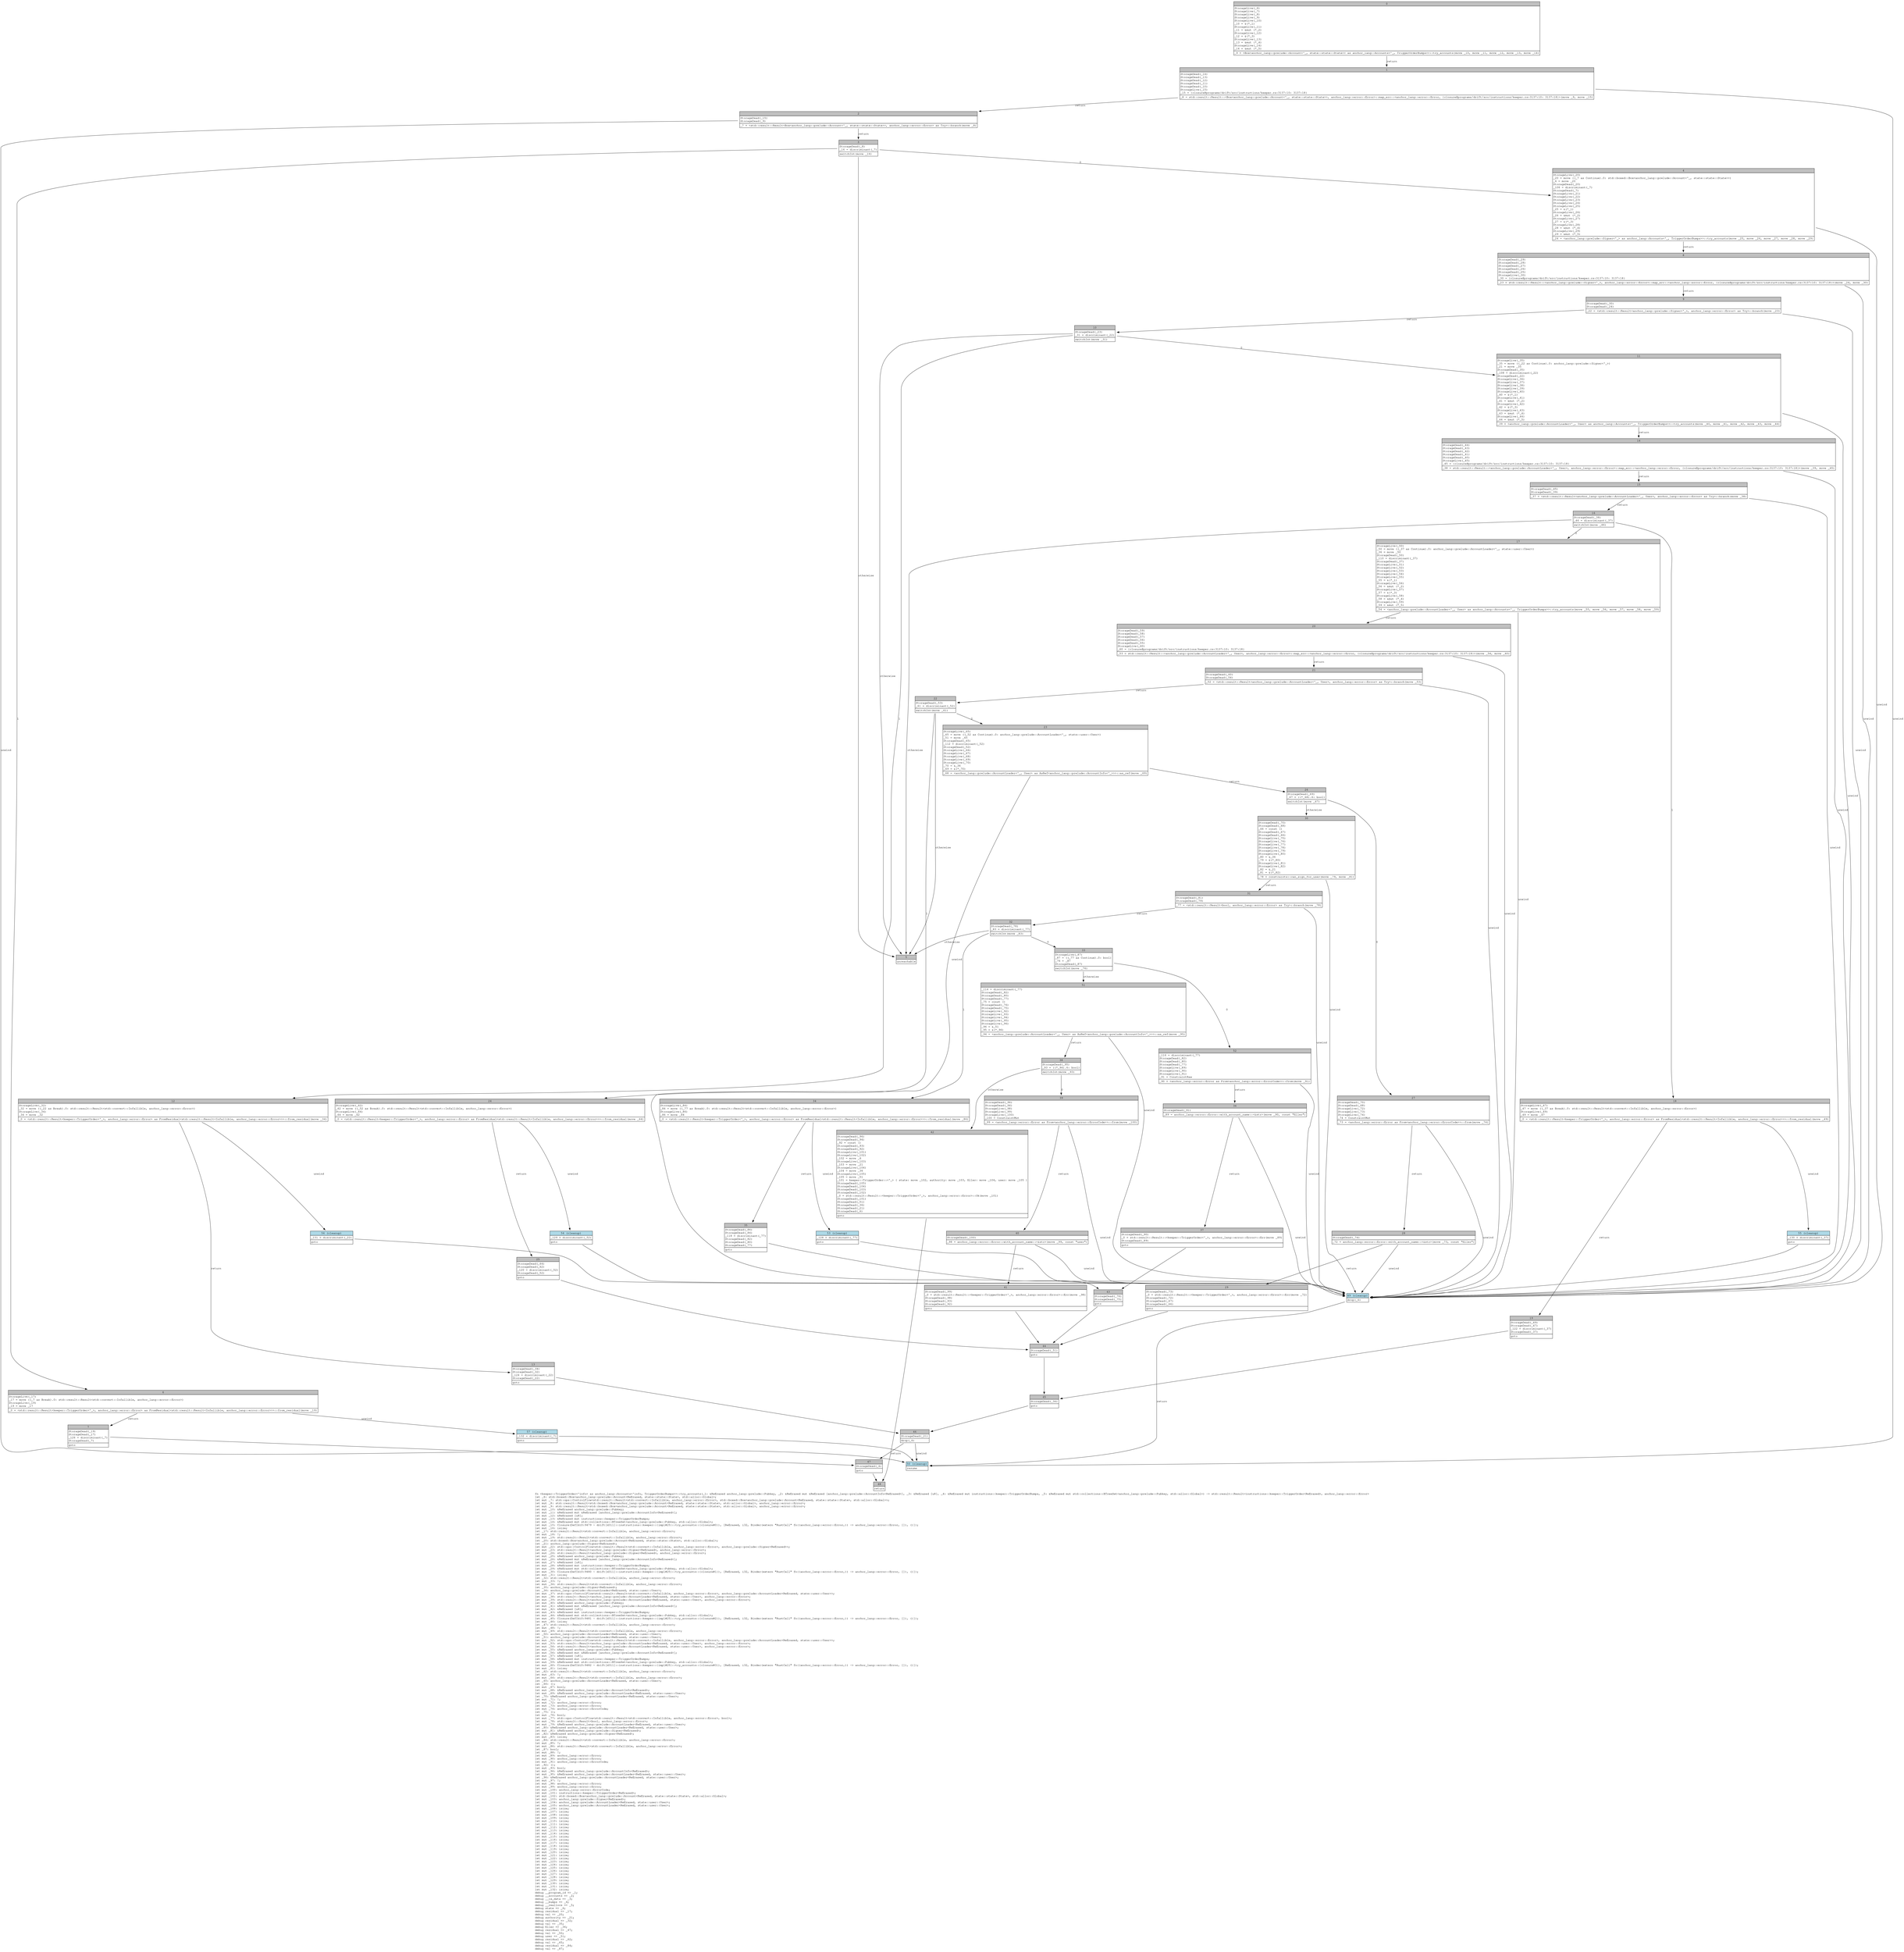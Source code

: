 digraph Mir_0_9478 {
    graph [fontname="Courier, monospace"];
    node [fontname="Courier, monospace"];
    edge [fontname="Courier, monospace"];
    label=<fn &lt;keeper::TriggerOrder&lt;'info&gt; as anchor_lang::Accounts&lt;'info, TriggerOrderBumps&gt;&gt;::try_accounts(_1: &amp;ReErased anchor_lang::prelude::Pubkey, _2: &amp;ReErased mut &amp;ReErased [anchor_lang::prelude::AccountInfo&lt;ReErased&gt;], _3: &amp;ReErased [u8], _4: &amp;ReErased mut instructions::keeper::TriggerOrderBumps, _5: &amp;ReErased mut std::collections::BTreeSet&lt;anchor_lang::prelude::Pubkey, std::alloc::Global&gt;) -&gt; std::result::Result&lt;instructions::keeper::TriggerOrder&lt;ReErased&gt;, anchor_lang::error::Error&gt;<br align="left"/>let _6: std::boxed::Box&lt;anchor_lang::prelude::Account&lt;ReErased, state::state::State&gt;, std::alloc::Global&gt;;<br align="left"/>let mut _7: std::ops::ControlFlow&lt;std::result::Result&lt;std::convert::Infallible, anchor_lang::error::Error&gt;, std::boxed::Box&lt;anchor_lang::prelude::Account&lt;ReErased, state::state::State&gt;, std::alloc::Global&gt;&gt;;<br align="left"/>let mut _8: std::result::Result&lt;std::boxed::Box&lt;anchor_lang::prelude::Account&lt;ReErased, state::state::State&gt;, std::alloc::Global&gt;, anchor_lang::error::Error&gt;;<br align="left"/>let mut _9: std::result::Result&lt;std::boxed::Box&lt;anchor_lang::prelude::Account&lt;ReErased, state::state::State&gt;, std::alloc::Global&gt;, anchor_lang::error::Error&gt;;<br align="left"/>let mut _10: &amp;ReErased anchor_lang::prelude::Pubkey;<br align="left"/>let mut _11: &amp;ReErased mut &amp;ReErased [anchor_lang::prelude::AccountInfo&lt;ReErased&gt;];<br align="left"/>let mut _12: &amp;ReErased [u8];<br align="left"/>let mut _13: &amp;ReErased mut instructions::keeper::TriggerOrderBumps;<br align="left"/>let mut _14: &amp;ReErased mut std::collections::BTreeSet&lt;anchor_lang::prelude::Pubkey, std::alloc::Global&gt;;<br align="left"/>let mut _15: Closure(DefId(0:9479 ~ drift[d311]::instructions::keeper::{impl#25}::try_accounts::{closure#0}), [ReErased, i32, Binder(extern &quot;RustCall&quot; fn((anchor_lang::error::Error,)) -&gt; anchor_lang::error::Error, []), ()]);<br align="left"/>let mut _16: isize;<br align="left"/>let _17: std::result::Result&lt;std::convert::Infallible, anchor_lang::error::Error&gt;;<br align="left"/>let mut _18: !;<br align="left"/>let mut _19: std::result::Result&lt;std::convert::Infallible, anchor_lang::error::Error&gt;;<br align="left"/>let _20: std::boxed::Box&lt;anchor_lang::prelude::Account&lt;ReErased, state::state::State&gt;, std::alloc::Global&gt;;<br align="left"/>let _21: anchor_lang::prelude::Signer&lt;ReErased&gt;;<br align="left"/>let mut _22: std::ops::ControlFlow&lt;std::result::Result&lt;std::convert::Infallible, anchor_lang::error::Error&gt;, anchor_lang::prelude::Signer&lt;ReErased&gt;&gt;;<br align="left"/>let mut _23: std::result::Result&lt;anchor_lang::prelude::Signer&lt;ReErased&gt;, anchor_lang::error::Error&gt;;<br align="left"/>let mut _24: std::result::Result&lt;anchor_lang::prelude::Signer&lt;ReErased&gt;, anchor_lang::error::Error&gt;;<br align="left"/>let mut _25: &amp;ReErased anchor_lang::prelude::Pubkey;<br align="left"/>let mut _26: &amp;ReErased mut &amp;ReErased [anchor_lang::prelude::AccountInfo&lt;ReErased&gt;];<br align="left"/>let mut _27: &amp;ReErased [u8];<br align="left"/>let mut _28: &amp;ReErased mut instructions::keeper::TriggerOrderBumps;<br align="left"/>let mut _29: &amp;ReErased mut std::collections::BTreeSet&lt;anchor_lang::prelude::Pubkey, std::alloc::Global&gt;;<br align="left"/>let mut _30: Closure(DefId(0:9480 ~ drift[d311]::instructions::keeper::{impl#25}::try_accounts::{closure#1}), [ReErased, i32, Binder(extern &quot;RustCall&quot; fn((anchor_lang::error::Error,)) -&gt; anchor_lang::error::Error, []), ()]);<br align="left"/>let mut _31: isize;<br align="left"/>let _32: std::result::Result&lt;std::convert::Infallible, anchor_lang::error::Error&gt;;<br align="left"/>let mut _33: !;<br align="left"/>let mut _34: std::result::Result&lt;std::convert::Infallible, anchor_lang::error::Error&gt;;<br align="left"/>let _35: anchor_lang::prelude::Signer&lt;ReErased&gt;;<br align="left"/>let _36: anchor_lang::prelude::AccountLoader&lt;ReErased, state::user::User&gt;;<br align="left"/>let mut _37: std::ops::ControlFlow&lt;std::result::Result&lt;std::convert::Infallible, anchor_lang::error::Error&gt;, anchor_lang::prelude::AccountLoader&lt;ReErased, state::user::User&gt;&gt;;<br align="left"/>let mut _38: std::result::Result&lt;anchor_lang::prelude::AccountLoader&lt;ReErased, state::user::User&gt;, anchor_lang::error::Error&gt;;<br align="left"/>let mut _39: std::result::Result&lt;anchor_lang::prelude::AccountLoader&lt;ReErased, state::user::User&gt;, anchor_lang::error::Error&gt;;<br align="left"/>let mut _40: &amp;ReErased anchor_lang::prelude::Pubkey;<br align="left"/>let mut _41: &amp;ReErased mut &amp;ReErased [anchor_lang::prelude::AccountInfo&lt;ReErased&gt;];<br align="left"/>let mut _42: &amp;ReErased [u8];<br align="left"/>let mut _43: &amp;ReErased mut instructions::keeper::TriggerOrderBumps;<br align="left"/>let mut _44: &amp;ReErased mut std::collections::BTreeSet&lt;anchor_lang::prelude::Pubkey, std::alloc::Global&gt;;<br align="left"/>let mut _45: Closure(DefId(0:9481 ~ drift[d311]::instructions::keeper::{impl#25}::try_accounts::{closure#2}), [ReErased, i32, Binder(extern &quot;RustCall&quot; fn((anchor_lang::error::Error,)) -&gt; anchor_lang::error::Error, []), ()]);<br align="left"/>let mut _46: isize;<br align="left"/>let _47: std::result::Result&lt;std::convert::Infallible, anchor_lang::error::Error&gt;;<br align="left"/>let mut _48: !;<br align="left"/>let mut _49: std::result::Result&lt;std::convert::Infallible, anchor_lang::error::Error&gt;;<br align="left"/>let _50: anchor_lang::prelude::AccountLoader&lt;ReErased, state::user::User&gt;;<br align="left"/>let _51: anchor_lang::prelude::AccountLoader&lt;ReErased, state::user::User&gt;;<br align="left"/>let mut _52: std::ops::ControlFlow&lt;std::result::Result&lt;std::convert::Infallible, anchor_lang::error::Error&gt;, anchor_lang::prelude::AccountLoader&lt;ReErased, state::user::User&gt;&gt;;<br align="left"/>let mut _53: std::result::Result&lt;anchor_lang::prelude::AccountLoader&lt;ReErased, state::user::User&gt;, anchor_lang::error::Error&gt;;<br align="left"/>let mut _54: std::result::Result&lt;anchor_lang::prelude::AccountLoader&lt;ReErased, state::user::User&gt;, anchor_lang::error::Error&gt;;<br align="left"/>let mut _55: &amp;ReErased anchor_lang::prelude::Pubkey;<br align="left"/>let mut _56: &amp;ReErased mut &amp;ReErased [anchor_lang::prelude::AccountInfo&lt;ReErased&gt;];<br align="left"/>let mut _57: &amp;ReErased [u8];<br align="left"/>let mut _58: &amp;ReErased mut instructions::keeper::TriggerOrderBumps;<br align="left"/>let mut _59: &amp;ReErased mut std::collections::BTreeSet&lt;anchor_lang::prelude::Pubkey, std::alloc::Global&gt;;<br align="left"/>let mut _60: Closure(DefId(0:9482 ~ drift[d311]::instructions::keeper::{impl#25}::try_accounts::{closure#3}), [ReErased, i32, Binder(extern &quot;RustCall&quot; fn((anchor_lang::error::Error,)) -&gt; anchor_lang::error::Error, []), ()]);<br align="left"/>let mut _61: isize;<br align="left"/>let _62: std::result::Result&lt;std::convert::Infallible, anchor_lang::error::Error&gt;;<br align="left"/>let mut _63: !;<br align="left"/>let mut _64: std::result::Result&lt;std::convert::Infallible, anchor_lang::error::Error&gt;;<br align="left"/>let _65: anchor_lang::prelude::AccountLoader&lt;ReErased, state::user::User&gt;;<br align="left"/>let _66: ();<br align="left"/>let mut _67: bool;<br align="left"/>let mut _68: &amp;ReErased anchor_lang::prelude::AccountInfo&lt;ReErased&gt;;<br align="left"/>let mut _69: &amp;ReErased anchor_lang::prelude::AccountLoader&lt;ReErased, state::user::User&gt;;<br align="left"/>let _70: &amp;ReErased anchor_lang::prelude::AccountLoader&lt;ReErased, state::user::User&gt;;<br align="left"/>let mut _71: !;<br align="left"/>let mut _72: anchor_lang::error::Error;<br align="left"/>let mut _73: anchor_lang::error::Error;<br align="left"/>let mut _74: anchor_lang::error::ErrorCode;<br align="left"/>let _75: ();<br align="left"/>let mut _76: bool;<br align="left"/>let mut _77: std::ops::ControlFlow&lt;std::result::Result&lt;std::convert::Infallible, anchor_lang::error::Error&gt;, bool&gt;;<br align="left"/>let mut _78: std::result::Result&lt;bool, anchor_lang::error::Error&gt;;<br align="left"/>let mut _79: &amp;ReErased anchor_lang::prelude::AccountLoader&lt;ReErased, state::user::User&gt;;<br align="left"/>let _80: &amp;ReErased anchor_lang::prelude::AccountLoader&lt;ReErased, state::user::User&gt;;<br align="left"/>let mut _81: &amp;ReErased anchor_lang::prelude::Signer&lt;ReErased&gt;;<br align="left"/>let _82: &amp;ReErased anchor_lang::prelude::Signer&lt;ReErased&gt;;<br align="left"/>let mut _83: isize;<br align="left"/>let _84: std::result::Result&lt;std::convert::Infallible, anchor_lang::error::Error&gt;;<br align="left"/>let mut _85: !;<br align="left"/>let mut _86: std::result::Result&lt;std::convert::Infallible, anchor_lang::error::Error&gt;;<br align="left"/>let _87: bool;<br align="left"/>let mut _88: !;<br align="left"/>let mut _89: anchor_lang::error::Error;<br align="left"/>let mut _90: anchor_lang::error::Error;<br align="left"/>let mut _91: anchor_lang::error::ErrorCode;<br align="left"/>let _92: ();<br align="left"/>let mut _93: bool;<br align="left"/>let mut _94: &amp;ReErased anchor_lang::prelude::AccountInfo&lt;ReErased&gt;;<br align="left"/>let mut _95: &amp;ReErased anchor_lang::prelude::AccountLoader&lt;ReErased, state::user::User&gt;;<br align="left"/>let _96: &amp;ReErased anchor_lang::prelude::AccountLoader&lt;ReErased, state::user::User&gt;;<br align="left"/>let mut _97: !;<br align="left"/>let mut _98: anchor_lang::error::Error;<br align="left"/>let mut _99: anchor_lang::error::Error;<br align="left"/>let mut _100: anchor_lang::error::ErrorCode;<br align="left"/>let mut _101: instructions::keeper::TriggerOrder&lt;ReErased&gt;;<br align="left"/>let mut _102: std::boxed::Box&lt;anchor_lang::prelude::Account&lt;ReErased, state::state::State&gt;, std::alloc::Global&gt;;<br align="left"/>let mut _103: anchor_lang::prelude::Signer&lt;ReErased&gt;;<br align="left"/>let mut _104: anchor_lang::prelude::AccountLoader&lt;ReErased, state::user::User&gt;;<br align="left"/>let mut _105: anchor_lang::prelude::AccountLoader&lt;ReErased, state::user::User&gt;;<br align="left"/>let mut _106: isize;<br align="left"/>let mut _107: isize;<br align="left"/>let mut _108: isize;<br align="left"/>let mut _109: isize;<br align="left"/>let mut _110: isize;<br align="left"/>let mut _111: isize;<br align="left"/>let mut _112: isize;<br align="left"/>let mut _113: isize;<br align="left"/>let mut _114: isize;<br align="left"/>let mut _115: isize;<br align="left"/>let mut _116: isize;<br align="left"/>let mut _117: isize;<br align="left"/>let mut _118: isize;<br align="left"/>let mut _119: isize;<br align="left"/>let mut _120: isize;<br align="left"/>let mut _121: isize;<br align="left"/>let mut _122: isize;<br align="left"/>let mut _123: isize;<br align="left"/>let mut _124: isize;<br align="left"/>let mut _125: isize;<br align="left"/>let mut _126: isize;<br align="left"/>let mut _127: isize;<br align="left"/>let mut _128: isize;<br align="left"/>let mut _129: isize;<br align="left"/>let mut _130: isize;<br align="left"/>let mut _131: isize;<br align="left"/>let mut _132: isize;<br align="left"/>debug __program_id =&gt; _1;<br align="left"/>debug __accounts =&gt; _2;<br align="left"/>debug __ix_data =&gt; _3;<br align="left"/>debug __bumps =&gt; _4;<br align="left"/>debug __reallocs =&gt; _5;<br align="left"/>debug state =&gt; _6;<br align="left"/>debug residual =&gt; _17;<br align="left"/>debug val =&gt; _20;<br align="left"/>debug authority =&gt; _21;<br align="left"/>debug residual =&gt; _32;<br align="left"/>debug val =&gt; _35;<br align="left"/>debug filler =&gt; _36;<br align="left"/>debug residual =&gt; _47;<br align="left"/>debug val =&gt; _50;<br align="left"/>debug user =&gt; _51;<br align="left"/>debug residual =&gt; _62;<br align="left"/>debug val =&gt; _65;<br align="left"/>debug residual =&gt; _84;<br align="left"/>debug val =&gt; _87;<br align="left"/>>;
    bb0__0_9478 [shape="none", label=<<table border="0" cellborder="1" cellspacing="0"><tr><td bgcolor="gray" align="center" colspan="1">0</td></tr><tr><td align="left" balign="left">StorageLive(_6)<br/>StorageLive(_7)<br/>StorageLive(_8)<br/>StorageLive(_9)<br/>StorageLive(_10)<br/>_10 = &amp;(*_1)<br/>StorageLive(_11)<br/>_11 = &amp;mut (*_2)<br/>StorageLive(_12)<br/>_12 = &amp;(*_3)<br/>StorageLive(_13)<br/>_13 = &amp;mut (*_4)<br/>StorageLive(_14)<br/>_14 = &amp;mut (*_5)<br/></td></tr><tr><td align="left">_9 = &lt;Box&lt;anchor_lang::prelude::Account&lt;'_, state::state::State&gt;&gt; as anchor_lang::Accounts&lt;'_, TriggerOrderBumps&gt;&gt;::try_accounts(move _10, move _11, move _12, move _13, move _14)</td></tr></table>>];
    bb1__0_9478 [shape="none", label=<<table border="0" cellborder="1" cellspacing="0"><tr><td bgcolor="gray" align="center" colspan="1">1</td></tr><tr><td align="left" balign="left">StorageDead(_14)<br/>StorageDead(_13)<br/>StorageDead(_12)<br/>StorageDead(_11)<br/>StorageDead(_10)<br/>StorageLive(_15)<br/>_15 = {closure@programs/drift/src/instructions/keeper.rs:3137:10: 3137:18}<br/></td></tr><tr><td align="left">_8 = std::result::Result::&lt;Box&lt;anchor_lang::prelude::Account&lt;'_, state::state::State&gt;&gt;, anchor_lang::error::Error&gt;::map_err::&lt;anchor_lang::error::Error, {closure@programs/drift/src/instructions/keeper.rs:3137:10: 3137:18}&gt;(move _9, move _15)</td></tr></table>>];
    bb2__0_9478 [shape="none", label=<<table border="0" cellborder="1" cellspacing="0"><tr><td bgcolor="gray" align="center" colspan="1">2</td></tr><tr><td align="left" balign="left">StorageDead(_15)<br/>StorageDead(_9)<br/></td></tr><tr><td align="left">_7 = &lt;std::result::Result&lt;Box&lt;anchor_lang::prelude::Account&lt;'_, state::state::State&gt;&gt;, anchor_lang::error::Error&gt; as Try&gt;::branch(move _8)</td></tr></table>>];
    bb3__0_9478 [shape="none", label=<<table border="0" cellborder="1" cellspacing="0"><tr><td bgcolor="gray" align="center" colspan="1">3</td></tr><tr><td align="left" balign="left">StorageDead(_8)<br/>_16 = discriminant(_7)<br/></td></tr><tr><td align="left">switchInt(move _16)</td></tr></table>>];
    bb4__0_9478 [shape="none", label=<<table border="0" cellborder="1" cellspacing="0"><tr><td bgcolor="gray" align="center" colspan="1">4</td></tr><tr><td align="left" balign="left">StorageLive(_20)<br/>_20 = move ((_7 as Continue).0: std::boxed::Box&lt;anchor_lang::prelude::Account&lt;'_, state::state::State&gt;&gt;)<br/>_6 = move _20<br/>StorageDead(_20)<br/>_106 = discriminant(_7)<br/>StorageDead(_7)<br/>StorageLive(_21)<br/>StorageLive(_22)<br/>StorageLive(_23)<br/>StorageLive(_24)<br/>StorageLive(_25)<br/>_25 = &amp;(*_1)<br/>StorageLive(_26)<br/>_26 = &amp;mut (*_2)<br/>StorageLive(_27)<br/>_27 = &amp;(*_3)<br/>StorageLive(_28)<br/>_28 = &amp;mut (*_4)<br/>StorageLive(_29)<br/>_29 = &amp;mut (*_5)<br/></td></tr><tr><td align="left">_24 = &lt;anchor_lang::prelude::Signer&lt;'_&gt; as anchor_lang::Accounts&lt;'_, TriggerOrderBumps&gt;&gt;::try_accounts(move _25, move _26, move _27, move _28, move _29)</td></tr></table>>];
    bb5__0_9478 [shape="none", label=<<table border="0" cellborder="1" cellspacing="0"><tr><td bgcolor="gray" align="center" colspan="1">5</td></tr><tr><td align="left">unreachable</td></tr></table>>];
    bb6__0_9478 [shape="none", label=<<table border="0" cellborder="1" cellspacing="0"><tr><td bgcolor="gray" align="center" colspan="1">6</td></tr><tr><td align="left" balign="left">StorageLive(_17)<br/>_17 = move ((_7 as Break).0: std::result::Result&lt;std::convert::Infallible, anchor_lang::error::Error&gt;)<br/>StorageLive(_19)<br/>_19 = move _17<br/></td></tr><tr><td align="left">_0 = &lt;std::result::Result&lt;keeper::TriggerOrder&lt;'_&gt;, anchor_lang::error::Error&gt; as FromResidual&lt;std::result::Result&lt;Infallible, anchor_lang::error::Error&gt;&gt;&gt;::from_residual(move _19)</td></tr></table>>];
    bb7__0_9478 [shape="none", label=<<table border="0" cellborder="1" cellspacing="0"><tr><td bgcolor="gray" align="center" colspan="1">7</td></tr><tr><td align="left" balign="left">StorageDead(_19)<br/>StorageDead(_17)<br/>_126 = discriminant(_7)<br/>StorageDead(_7)<br/></td></tr><tr><td align="left">goto</td></tr></table>>];
    bb8__0_9478 [shape="none", label=<<table border="0" cellborder="1" cellspacing="0"><tr><td bgcolor="gray" align="center" colspan="1">8</td></tr><tr><td align="left" balign="left">StorageDead(_29)<br/>StorageDead(_28)<br/>StorageDead(_27)<br/>StorageDead(_26)<br/>StorageDead(_25)<br/>StorageLive(_30)<br/>_30 = {closure@programs/drift/src/instructions/keeper.rs:3137:10: 3137:18}<br/></td></tr><tr><td align="left">_23 = std::result::Result::&lt;anchor_lang::prelude::Signer&lt;'_&gt;, anchor_lang::error::Error&gt;::map_err::&lt;anchor_lang::error::Error, {closure@programs/drift/src/instructions/keeper.rs:3137:10: 3137:18}&gt;(move _24, move _30)</td></tr></table>>];
    bb9__0_9478 [shape="none", label=<<table border="0" cellborder="1" cellspacing="0"><tr><td bgcolor="gray" align="center" colspan="1">9</td></tr><tr><td align="left" balign="left">StorageDead(_30)<br/>StorageDead(_24)<br/></td></tr><tr><td align="left">_22 = &lt;std::result::Result&lt;anchor_lang::prelude::Signer&lt;'_&gt;, anchor_lang::error::Error&gt; as Try&gt;::branch(move _23)</td></tr></table>>];
    bb10__0_9478 [shape="none", label=<<table border="0" cellborder="1" cellspacing="0"><tr><td bgcolor="gray" align="center" colspan="1">10</td></tr><tr><td align="left" balign="left">StorageDead(_23)<br/>_31 = discriminant(_22)<br/></td></tr><tr><td align="left">switchInt(move _31)</td></tr></table>>];
    bb11__0_9478 [shape="none", label=<<table border="0" cellborder="1" cellspacing="0"><tr><td bgcolor="gray" align="center" colspan="1">11</td></tr><tr><td align="left" balign="left">StorageLive(_35)<br/>_35 = move ((_22 as Continue).0: anchor_lang::prelude::Signer&lt;'_&gt;)<br/>_21 = move _35<br/>StorageDead(_35)<br/>_108 = discriminant(_22)<br/>StorageDead(_22)<br/>StorageLive(_36)<br/>StorageLive(_37)<br/>StorageLive(_38)<br/>StorageLive(_39)<br/>StorageLive(_40)<br/>_40 = &amp;(*_1)<br/>StorageLive(_41)<br/>_41 = &amp;mut (*_2)<br/>StorageLive(_42)<br/>_42 = &amp;(*_3)<br/>StorageLive(_43)<br/>_43 = &amp;mut (*_4)<br/>StorageLive(_44)<br/>_44 = &amp;mut (*_5)<br/></td></tr><tr><td align="left">_39 = &lt;anchor_lang::prelude::AccountLoader&lt;'_, User&gt; as anchor_lang::Accounts&lt;'_, TriggerOrderBumps&gt;&gt;::try_accounts(move _40, move _41, move _42, move _43, move _44)</td></tr></table>>];
    bb12__0_9478 [shape="none", label=<<table border="0" cellborder="1" cellspacing="0"><tr><td bgcolor="gray" align="center" colspan="1">12</td></tr><tr><td align="left" balign="left">StorageLive(_32)<br/>_32 = move ((_22 as Break).0: std::result::Result&lt;std::convert::Infallible, anchor_lang::error::Error&gt;)<br/>StorageLive(_34)<br/>_34 = move _32<br/></td></tr><tr><td align="left">_0 = &lt;std::result::Result&lt;keeper::TriggerOrder&lt;'_&gt;, anchor_lang::error::Error&gt; as FromResidual&lt;std::result::Result&lt;Infallible, anchor_lang::error::Error&gt;&gt;&gt;::from_residual(move _34)</td></tr></table>>];
    bb13__0_9478 [shape="none", label=<<table border="0" cellborder="1" cellspacing="0"><tr><td bgcolor="gray" align="center" colspan="1">13</td></tr><tr><td align="left" balign="left">StorageDead(_34)<br/>StorageDead(_32)<br/>_124 = discriminant(_22)<br/>StorageDead(_22)<br/></td></tr><tr><td align="left">goto</td></tr></table>>];
    bb14__0_9478 [shape="none", label=<<table border="0" cellborder="1" cellspacing="0"><tr><td bgcolor="gray" align="center" colspan="1">14</td></tr><tr><td align="left" balign="left">StorageDead(_44)<br/>StorageDead(_43)<br/>StorageDead(_42)<br/>StorageDead(_41)<br/>StorageDead(_40)<br/>StorageLive(_45)<br/>_45 = {closure@programs/drift/src/instructions/keeper.rs:3137:10: 3137:18}<br/></td></tr><tr><td align="left">_38 = std::result::Result::&lt;anchor_lang::prelude::AccountLoader&lt;'_, User&gt;, anchor_lang::error::Error&gt;::map_err::&lt;anchor_lang::error::Error, {closure@programs/drift/src/instructions/keeper.rs:3137:10: 3137:18}&gt;(move _39, move _45)</td></tr></table>>];
    bb15__0_9478 [shape="none", label=<<table border="0" cellborder="1" cellspacing="0"><tr><td bgcolor="gray" align="center" colspan="1">15</td></tr><tr><td align="left" balign="left">StorageDead(_45)<br/>StorageDead(_39)<br/></td></tr><tr><td align="left">_37 = &lt;std::result::Result&lt;anchor_lang::prelude::AccountLoader&lt;'_, User&gt;, anchor_lang::error::Error&gt; as Try&gt;::branch(move _38)</td></tr></table>>];
    bb16__0_9478 [shape="none", label=<<table border="0" cellborder="1" cellspacing="0"><tr><td bgcolor="gray" align="center" colspan="1">16</td></tr><tr><td align="left" balign="left">StorageDead(_38)<br/>_46 = discriminant(_37)<br/></td></tr><tr><td align="left">switchInt(move _46)</td></tr></table>>];
    bb17__0_9478 [shape="none", label=<<table border="0" cellborder="1" cellspacing="0"><tr><td bgcolor="gray" align="center" colspan="1">17</td></tr><tr><td align="left" balign="left">StorageLive(_50)<br/>_50 = move ((_37 as Continue).0: anchor_lang::prelude::AccountLoader&lt;'_, state::user::User&gt;)<br/>_36 = move _50<br/>StorageDead(_50)<br/>_110 = discriminant(_37)<br/>StorageDead(_37)<br/>StorageLive(_51)<br/>StorageLive(_52)<br/>StorageLive(_53)<br/>StorageLive(_54)<br/>StorageLive(_55)<br/>_55 = &amp;(*_1)<br/>StorageLive(_56)<br/>_56 = &amp;mut (*_2)<br/>StorageLive(_57)<br/>_57 = &amp;(*_3)<br/>StorageLive(_58)<br/>_58 = &amp;mut (*_4)<br/>StorageLive(_59)<br/>_59 = &amp;mut (*_5)<br/></td></tr><tr><td align="left">_54 = &lt;anchor_lang::prelude::AccountLoader&lt;'_, User&gt; as anchor_lang::Accounts&lt;'_, TriggerOrderBumps&gt;&gt;::try_accounts(move _55, move _56, move _57, move _58, move _59)</td></tr></table>>];
    bb18__0_9478 [shape="none", label=<<table border="0" cellborder="1" cellspacing="0"><tr><td bgcolor="gray" align="center" colspan="1">18</td></tr><tr><td align="left" balign="left">StorageLive(_47)<br/>_47 = move ((_37 as Break).0: std::result::Result&lt;std::convert::Infallible, anchor_lang::error::Error&gt;)<br/>StorageLive(_49)<br/>_49 = move _47<br/></td></tr><tr><td align="left">_0 = &lt;std::result::Result&lt;keeper::TriggerOrder&lt;'_&gt;, anchor_lang::error::Error&gt; as FromResidual&lt;std::result::Result&lt;Infallible, anchor_lang::error::Error&gt;&gt;&gt;::from_residual(move _49)</td></tr></table>>];
    bb19__0_9478 [shape="none", label=<<table border="0" cellborder="1" cellspacing="0"><tr><td bgcolor="gray" align="center" colspan="1">19</td></tr><tr><td align="left" balign="left">StorageDead(_49)<br/>StorageDead(_47)<br/>_122 = discriminant(_37)<br/>StorageDead(_37)<br/></td></tr><tr><td align="left">goto</td></tr></table>>];
    bb20__0_9478 [shape="none", label=<<table border="0" cellborder="1" cellspacing="0"><tr><td bgcolor="gray" align="center" colspan="1">20</td></tr><tr><td align="left" balign="left">StorageDead(_59)<br/>StorageDead(_58)<br/>StorageDead(_57)<br/>StorageDead(_56)<br/>StorageDead(_55)<br/>StorageLive(_60)<br/>_60 = {closure@programs/drift/src/instructions/keeper.rs:3137:10: 3137:18}<br/></td></tr><tr><td align="left">_53 = std::result::Result::&lt;anchor_lang::prelude::AccountLoader&lt;'_, User&gt;, anchor_lang::error::Error&gt;::map_err::&lt;anchor_lang::error::Error, {closure@programs/drift/src/instructions/keeper.rs:3137:10: 3137:18}&gt;(move _54, move _60)</td></tr></table>>];
    bb21__0_9478 [shape="none", label=<<table border="0" cellborder="1" cellspacing="0"><tr><td bgcolor="gray" align="center" colspan="1">21</td></tr><tr><td align="left" balign="left">StorageDead(_60)<br/>StorageDead(_54)<br/></td></tr><tr><td align="left">_52 = &lt;std::result::Result&lt;anchor_lang::prelude::AccountLoader&lt;'_, User&gt;, anchor_lang::error::Error&gt; as Try&gt;::branch(move _53)</td></tr></table>>];
    bb22__0_9478 [shape="none", label=<<table border="0" cellborder="1" cellspacing="0"><tr><td bgcolor="gray" align="center" colspan="1">22</td></tr><tr><td align="left" balign="left">StorageDead(_53)<br/>_61 = discriminant(_52)<br/></td></tr><tr><td align="left">switchInt(move _61)</td></tr></table>>];
    bb23__0_9478 [shape="none", label=<<table border="0" cellborder="1" cellspacing="0"><tr><td bgcolor="gray" align="center" colspan="1">23</td></tr><tr><td align="left" balign="left">StorageLive(_65)<br/>_65 = move ((_52 as Continue).0: anchor_lang::prelude::AccountLoader&lt;'_, state::user::User&gt;)<br/>_51 = move _65<br/>StorageDead(_65)<br/>_112 = discriminant(_52)<br/>StorageDead(_52)<br/>StorageLive(_66)<br/>StorageLive(_67)<br/>StorageLive(_68)<br/>StorageLive(_69)<br/>StorageLive(_70)<br/>_70 = &amp;_36<br/>_69 = &amp;(*_70)<br/></td></tr><tr><td align="left">_68 = &lt;anchor_lang::prelude::AccountLoader&lt;'_, User&gt; as AsRef&lt;anchor_lang::prelude::AccountInfo&lt;'_&gt;&gt;&gt;::as_ref(move _69)</td></tr></table>>];
    bb24__0_9478 [shape="none", label=<<table border="0" cellborder="1" cellspacing="0"><tr><td bgcolor="gray" align="center" colspan="1">24</td></tr><tr><td align="left" balign="left">StorageLive(_62)<br/>_62 = move ((_52 as Break).0: std::result::Result&lt;std::convert::Infallible, anchor_lang::error::Error&gt;)<br/>StorageLive(_64)<br/>_64 = move _62<br/></td></tr><tr><td align="left">_0 = &lt;std::result::Result&lt;keeper::TriggerOrder&lt;'_&gt;, anchor_lang::error::Error&gt; as FromResidual&lt;std::result::Result&lt;Infallible, anchor_lang::error::Error&gt;&gt;&gt;::from_residual(move _64)</td></tr></table>>];
    bb25__0_9478 [shape="none", label=<<table border="0" cellborder="1" cellspacing="0"><tr><td bgcolor="gray" align="center" colspan="1">25</td></tr><tr><td align="left" balign="left">StorageDead(_64)<br/>StorageDead(_62)<br/>_120 = discriminant(_52)<br/>StorageDead(_52)<br/></td></tr><tr><td align="left">goto</td></tr></table>>];
    bb26__0_9478 [shape="none", label=<<table border="0" cellborder="1" cellspacing="0"><tr><td bgcolor="gray" align="center" colspan="1">26</td></tr><tr><td align="left" balign="left">StorageDead(_69)<br/>_67 = ((*_68).6: bool)<br/></td></tr><tr><td align="left">switchInt(move _67)</td></tr></table>>];
    bb27__0_9478 [shape="none", label=<<table border="0" cellborder="1" cellspacing="0"><tr><td bgcolor="gray" align="center" colspan="1">27</td></tr><tr><td align="left" balign="left">StorageDead(_70)<br/>StorageDead(_68)<br/>StorageLive(_72)<br/>StorageLive(_73)<br/>StorageLive(_74)<br/>_74 = ConstraintMut<br/></td></tr><tr><td align="left">_73 = &lt;anchor_lang::error::Error as From&lt;anchor_lang::error::ErrorCode&gt;&gt;::from(move _74)</td></tr></table>>];
    bb28__0_9478 [shape="none", label=<<table border="0" cellborder="1" cellspacing="0"><tr><td bgcolor="gray" align="center" colspan="1">28</td></tr><tr><td align="left" balign="left">StorageDead(_74)<br/></td></tr><tr><td align="left">_72 = anchor_lang::error::Error::with_account_name::&lt;&amp;str&gt;(move _73, const &quot;filler&quot;)</td></tr></table>>];
    bb29__0_9478 [shape="none", label=<<table border="0" cellborder="1" cellspacing="0"><tr><td bgcolor="gray" align="center" colspan="1">29</td></tr><tr><td align="left" balign="left">StorageDead(_73)<br/>_0 = std::result::Result::&lt;keeper::TriggerOrder&lt;'_&gt;, anchor_lang::error::Error&gt;::Err(move _72)<br/>StorageDead(_72)<br/>StorageDead(_67)<br/>StorageDead(_66)<br/></td></tr><tr><td align="left">goto</td></tr></table>>];
    bb30__0_9478 [shape="none", label=<<table border="0" cellborder="1" cellspacing="0"><tr><td bgcolor="gray" align="center" colspan="1">30</td></tr><tr><td align="left" balign="left">StorageDead(_70)<br/>StorageDead(_68)<br/>_66 = const ()<br/>StorageDead(_67)<br/>StorageDead(_66)<br/>StorageLive(_75)<br/>StorageLive(_76)<br/>StorageLive(_77)<br/>StorageLive(_78)<br/>StorageLive(_79)<br/>StorageLive(_80)<br/>_80 = &amp;_36<br/>_79 = &amp;(*_80)<br/>StorageLive(_81)<br/>StorageLive(_82)<br/>_82 = &amp;_21<br/>_81 = &amp;(*_82)<br/></td></tr><tr><td align="left">_78 = constraints::can_sign_for_user(move _79, move _81)</td></tr></table>>];
    bb31__0_9478 [shape="none", label=<<table border="0" cellborder="1" cellspacing="0"><tr><td bgcolor="gray" align="center" colspan="1">31</td></tr><tr><td align="left" balign="left">StorageDead(_81)<br/>StorageDead(_79)<br/></td></tr><tr><td align="left">_77 = &lt;std::result::Result&lt;bool, anchor_lang::error::Error&gt; as Try&gt;::branch(move _78)</td></tr></table>>];
    bb32__0_9478 [shape="none", label=<<table border="0" cellborder="1" cellspacing="0"><tr><td bgcolor="gray" align="center" colspan="1">32</td></tr><tr><td align="left" balign="left">StorageDead(_78)<br/>_83 = discriminant(_77)<br/></td></tr><tr><td align="left">switchInt(move _83)</td></tr></table>>];
    bb33__0_9478 [shape="none", label=<<table border="0" cellborder="1" cellspacing="0"><tr><td bgcolor="gray" align="center" colspan="1">33</td></tr><tr><td align="left" balign="left">StorageLive(_87)<br/>_87 = ((_77 as Continue).0: bool)<br/>_76 = _87<br/>StorageDead(_87)<br/></td></tr><tr><td align="left">switchInt(move _76)</td></tr></table>>];
    bb34__0_9478 [shape="none", label=<<table border="0" cellborder="1" cellspacing="0"><tr><td bgcolor="gray" align="center" colspan="1">34</td></tr><tr><td align="left" balign="left">StorageLive(_84)<br/>_84 = move ((_77 as Break).0: std::result::Result&lt;std::convert::Infallible, anchor_lang::error::Error&gt;)<br/>StorageLive(_86)<br/>_86 = move _84<br/></td></tr><tr><td align="left">_0 = &lt;std::result::Result&lt;keeper::TriggerOrder&lt;'_&gt;, anchor_lang::error::Error&gt; as FromResidual&lt;std::result::Result&lt;Infallible, anchor_lang::error::Error&gt;&gt;&gt;::from_residual(move _86)</td></tr></table>>];
    bb35__0_9478 [shape="none", label=<<table border="0" cellborder="1" cellspacing="0"><tr><td bgcolor="gray" align="center" colspan="1">35</td></tr><tr><td align="left" balign="left">StorageDead(_86)<br/>StorageDead(_84)<br/>_118 = discriminant(_77)<br/>StorageDead(_82)<br/>StorageDead(_80)<br/>StorageDead(_77)<br/></td></tr><tr><td align="left">goto</td></tr></table>>];
    bb36__0_9478 [shape="none", label=<<table border="0" cellborder="1" cellspacing="0"><tr><td bgcolor="gray" align="center" colspan="1">36</td></tr><tr><td align="left" balign="left">StorageDead(_91)<br/></td></tr><tr><td align="left">_89 = anchor_lang::error::Error::with_account_name::&lt;&amp;str&gt;(move _90, const &quot;filler&quot;)</td></tr></table>>];
    bb37__0_9478 [shape="none", label=<<table border="0" cellborder="1" cellspacing="0"><tr><td bgcolor="gray" align="center" colspan="1">37</td></tr><tr><td align="left" balign="left">StorageDead(_90)<br/>_0 = std::result::Result::&lt;keeper::TriggerOrder&lt;'_&gt;, anchor_lang::error::Error&gt;::Err(move _89)<br/>StorageDead(_89)<br/></td></tr><tr><td align="left">goto</td></tr></table>>];
    bb38__0_9478 [shape="none", label=<<table border="0" cellborder="1" cellspacing="0"><tr><td bgcolor="gray" align="center" colspan="1">38</td></tr><tr><td align="left" balign="left">StorageDead(_95)<br/>_93 = ((*_94).6: bool)<br/></td></tr><tr><td align="left">switchInt(move _93)</td></tr></table>>];
    bb39__0_9478 [shape="none", label=<<table border="0" cellborder="1" cellspacing="0"><tr><td bgcolor="gray" align="center" colspan="1">39</td></tr><tr><td align="left" balign="left">StorageDead(_96)<br/>StorageDead(_94)<br/>StorageLive(_98)<br/>StorageLive(_99)<br/>StorageLive(_100)<br/>_100 = ConstraintMut<br/></td></tr><tr><td align="left">_99 = &lt;anchor_lang::error::Error as From&lt;anchor_lang::error::ErrorCode&gt;&gt;::from(move _100)</td></tr></table>>];
    bb40__0_9478 [shape="none", label=<<table border="0" cellborder="1" cellspacing="0"><tr><td bgcolor="gray" align="center" colspan="1">40</td></tr><tr><td align="left" balign="left">StorageDead(_100)<br/></td></tr><tr><td align="left">_98 = anchor_lang::error::Error::with_account_name::&lt;&amp;str&gt;(move _99, const &quot;user&quot;)</td></tr></table>>];
    bb41__0_9478 [shape="none", label=<<table border="0" cellborder="1" cellspacing="0"><tr><td bgcolor="gray" align="center" colspan="1">41</td></tr><tr><td align="left" balign="left">StorageDead(_99)<br/>_0 = std::result::Result::&lt;keeper::TriggerOrder&lt;'_&gt;, anchor_lang::error::Error&gt;::Err(move _98)<br/>StorageDead(_98)<br/>StorageDead(_93)<br/>StorageDead(_92)<br/></td></tr><tr><td align="left">goto</td></tr></table>>];
    bb42__0_9478 [shape="none", label=<<table border="0" cellborder="1" cellspacing="0"><tr><td bgcolor="gray" align="center" colspan="1">42</td></tr><tr><td align="left" balign="left">StorageDead(_96)<br/>StorageDead(_94)<br/>_92 = const ()<br/>StorageDead(_93)<br/>StorageDead(_92)<br/>StorageLive(_101)<br/>StorageLive(_102)<br/>_102 = move _6<br/>StorageLive(_103)<br/>_103 = move _21<br/>StorageLive(_104)<br/>_104 = move _36<br/>StorageLive(_105)<br/>_105 = move _51<br/>_101 = keeper::TriggerOrder::&lt;'_&gt; { state: move _102, authority: move _103, filler: move _104, user: move _105 }<br/>StorageDead(_105)<br/>StorageDead(_104)<br/>StorageDead(_103)<br/>StorageDead(_102)<br/>_0 = std::result::Result::&lt;keeper::TriggerOrder&lt;'_&gt;, anchor_lang::error::Error&gt;::Ok(move _101)<br/>StorageDead(_101)<br/>StorageDead(_51)<br/>StorageDead(_36)<br/>StorageDead(_21)<br/>StorageDead(_6)<br/></td></tr><tr><td align="left">goto</td></tr></table>>];
    bb43__0_9478 [shape="none", label=<<table border="0" cellborder="1" cellspacing="0"><tr><td bgcolor="gray" align="center" colspan="1">43</td></tr><tr><td align="left" balign="left">StorageDead(_76)<br/>StorageDead(_75)<br/></td></tr><tr><td align="left">goto</td></tr></table>>];
    bb44__0_9478 [shape="none", label=<<table border="0" cellborder="1" cellspacing="0"><tr><td bgcolor="gray" align="center" colspan="1">44</td></tr><tr><td align="left" balign="left">StorageDead(_51)<br/></td></tr><tr><td align="left">goto</td></tr></table>>];
    bb45__0_9478 [shape="none", label=<<table border="0" cellborder="1" cellspacing="0"><tr><td bgcolor="gray" align="center" colspan="1">45</td></tr><tr><td align="left" balign="left">StorageDead(_36)<br/></td></tr><tr><td align="left">goto</td></tr></table>>];
    bb46__0_9478 [shape="none", label=<<table border="0" cellborder="1" cellspacing="0"><tr><td bgcolor="gray" align="center" colspan="1">46</td></tr><tr><td align="left" balign="left">StorageDead(_21)<br/></td></tr><tr><td align="left">drop(_6)</td></tr></table>>];
    bb47__0_9478 [shape="none", label=<<table border="0" cellborder="1" cellspacing="0"><tr><td bgcolor="gray" align="center" colspan="1">47</td></tr><tr><td align="left" balign="left">StorageDead(_6)<br/></td></tr><tr><td align="left">goto</td></tr></table>>];
    bb48__0_9478 [shape="none", label=<<table border="0" cellborder="1" cellspacing="0"><tr><td bgcolor="gray" align="center" colspan="1">48</td></tr><tr><td align="left">return</td></tr></table>>];
    bb49__0_9478 [shape="none", label=<<table border="0" cellborder="1" cellspacing="0"><tr><td bgcolor="lightblue" align="center" colspan="1">49 (cleanup)</td></tr><tr><td align="left">drop(_6)</td></tr></table>>];
    bb50__0_9478 [shape="none", label=<<table border="0" cellborder="1" cellspacing="0"><tr><td bgcolor="lightblue" align="center" colspan="1">50 (cleanup)</td></tr><tr><td align="left">resume</td></tr></table>>];
    bb51__0_9478 [shape="none", label=<<table border="0" cellborder="1" cellspacing="0"><tr><td bgcolor="gray" align="center" colspan="1">51</td></tr><tr><td align="left" balign="left">_114 = discriminant(_77)<br/>StorageDead(_82)<br/>StorageDead(_80)<br/>StorageDead(_77)<br/>_75 = const ()<br/>StorageDead(_76)<br/>StorageDead(_75)<br/>StorageLive(_92)<br/>StorageLive(_93)<br/>StorageLive(_94)<br/>StorageLive(_95)<br/>StorageLive(_96)<br/>_96 = &amp;_51<br/>_95 = &amp;(*_96)<br/></td></tr><tr><td align="left">_94 = &lt;anchor_lang::prelude::AccountLoader&lt;'_, User&gt; as AsRef&lt;anchor_lang::prelude::AccountInfo&lt;'_&gt;&gt;&gt;::as_ref(move _95)</td></tr></table>>];
    bb52__0_9478 [shape="none", label=<<table border="0" cellborder="1" cellspacing="0"><tr><td bgcolor="gray" align="center" colspan="1">52</td></tr><tr><td align="left" balign="left">_116 = discriminant(_77)<br/>StorageDead(_82)<br/>StorageDead(_80)<br/>StorageDead(_77)<br/>StorageLive(_89)<br/>StorageLive(_90)<br/>StorageLive(_91)<br/>_91 = ConstraintRaw<br/></td></tr><tr><td align="left">_90 = &lt;anchor_lang::error::Error as From&lt;anchor_lang::error::ErrorCode&gt;&gt;::from(move _91)</td></tr></table>>];
    bb53__0_9478 [shape="none", label=<<table border="0" cellborder="1" cellspacing="0"><tr><td bgcolor="lightblue" align="center" colspan="1">53 (cleanup)</td></tr><tr><td align="left" balign="left">_128 = discriminant(_77)<br/></td></tr><tr><td align="left">goto</td></tr></table>>];
    bb54__0_9478 [shape="none", label=<<table border="0" cellborder="1" cellspacing="0"><tr><td bgcolor="lightblue" align="center" colspan="1">54 (cleanup)</td></tr><tr><td align="left" balign="left">_129 = discriminant(_52)<br/></td></tr><tr><td align="left">goto</td></tr></table>>];
    bb55__0_9478 [shape="none", label=<<table border="0" cellborder="1" cellspacing="0"><tr><td bgcolor="lightblue" align="center" colspan="1">55 (cleanup)</td></tr><tr><td align="left" balign="left">_130 = discriminant(_37)<br/></td></tr><tr><td align="left">goto</td></tr></table>>];
    bb56__0_9478 [shape="none", label=<<table border="0" cellborder="1" cellspacing="0"><tr><td bgcolor="lightblue" align="center" colspan="1">56 (cleanup)</td></tr><tr><td align="left" balign="left">_131 = discriminant(_22)<br/></td></tr><tr><td align="left">goto</td></tr></table>>];
    bb57__0_9478 [shape="none", label=<<table border="0" cellborder="1" cellspacing="0"><tr><td bgcolor="lightblue" align="center" colspan="1">57 (cleanup)</td></tr><tr><td align="left" balign="left">_132 = discriminant(_7)<br/></td></tr><tr><td align="left">goto</td></tr></table>>];
    bb0__0_9478 -> bb1__0_9478 [label="return"];
    bb1__0_9478 -> bb2__0_9478 [label="return"];
    bb1__0_9478 -> bb50__0_9478 [label="unwind"];
    bb2__0_9478 -> bb3__0_9478 [label="return"];
    bb2__0_9478 -> bb50__0_9478 [label="unwind"];
    bb3__0_9478 -> bb4__0_9478 [label="0"];
    bb3__0_9478 -> bb6__0_9478 [label="1"];
    bb3__0_9478 -> bb5__0_9478 [label="otherwise"];
    bb4__0_9478 -> bb8__0_9478 [label="return"];
    bb4__0_9478 -> bb49__0_9478 [label="unwind"];
    bb6__0_9478 -> bb7__0_9478 [label="return"];
    bb6__0_9478 -> bb57__0_9478 [label="unwind"];
    bb7__0_9478 -> bb47__0_9478 [label=""];
    bb8__0_9478 -> bb9__0_9478 [label="return"];
    bb8__0_9478 -> bb49__0_9478 [label="unwind"];
    bb9__0_9478 -> bb10__0_9478 [label="return"];
    bb9__0_9478 -> bb49__0_9478 [label="unwind"];
    bb10__0_9478 -> bb11__0_9478 [label="0"];
    bb10__0_9478 -> bb12__0_9478 [label="1"];
    bb10__0_9478 -> bb5__0_9478 [label="otherwise"];
    bb11__0_9478 -> bb14__0_9478 [label="return"];
    bb11__0_9478 -> bb49__0_9478 [label="unwind"];
    bb12__0_9478 -> bb13__0_9478 [label="return"];
    bb12__0_9478 -> bb56__0_9478 [label="unwind"];
    bb13__0_9478 -> bb46__0_9478 [label=""];
    bb14__0_9478 -> bb15__0_9478 [label="return"];
    bb14__0_9478 -> bb49__0_9478 [label="unwind"];
    bb15__0_9478 -> bb16__0_9478 [label="return"];
    bb15__0_9478 -> bb49__0_9478 [label="unwind"];
    bb16__0_9478 -> bb17__0_9478 [label="0"];
    bb16__0_9478 -> bb18__0_9478 [label="1"];
    bb16__0_9478 -> bb5__0_9478 [label="otherwise"];
    bb17__0_9478 -> bb20__0_9478 [label="return"];
    bb17__0_9478 -> bb49__0_9478 [label="unwind"];
    bb18__0_9478 -> bb19__0_9478 [label="return"];
    bb18__0_9478 -> bb55__0_9478 [label="unwind"];
    bb19__0_9478 -> bb45__0_9478 [label=""];
    bb20__0_9478 -> bb21__0_9478 [label="return"];
    bb20__0_9478 -> bb49__0_9478 [label="unwind"];
    bb21__0_9478 -> bb22__0_9478 [label="return"];
    bb21__0_9478 -> bb49__0_9478 [label="unwind"];
    bb22__0_9478 -> bb23__0_9478 [label="0"];
    bb22__0_9478 -> bb24__0_9478 [label="1"];
    bb22__0_9478 -> bb5__0_9478 [label="otherwise"];
    bb23__0_9478 -> bb26__0_9478 [label="return"];
    bb23__0_9478 -> bb49__0_9478 [label="unwind"];
    bb24__0_9478 -> bb25__0_9478 [label="return"];
    bb24__0_9478 -> bb54__0_9478 [label="unwind"];
    bb25__0_9478 -> bb44__0_9478 [label=""];
    bb26__0_9478 -> bb27__0_9478 [label="0"];
    bb26__0_9478 -> bb30__0_9478 [label="otherwise"];
    bb27__0_9478 -> bb28__0_9478 [label="return"];
    bb27__0_9478 -> bb49__0_9478 [label="unwind"];
    bb28__0_9478 -> bb29__0_9478 [label="return"];
    bb28__0_9478 -> bb49__0_9478 [label="unwind"];
    bb29__0_9478 -> bb44__0_9478 [label=""];
    bb30__0_9478 -> bb31__0_9478 [label="return"];
    bb30__0_9478 -> bb49__0_9478 [label="unwind"];
    bb31__0_9478 -> bb32__0_9478 [label="return"];
    bb31__0_9478 -> bb49__0_9478 [label="unwind"];
    bb32__0_9478 -> bb33__0_9478 [label="0"];
    bb32__0_9478 -> bb34__0_9478 [label="1"];
    bb32__0_9478 -> bb5__0_9478 [label="otherwise"];
    bb33__0_9478 -> bb52__0_9478 [label="0"];
    bb33__0_9478 -> bb51__0_9478 [label="otherwise"];
    bb34__0_9478 -> bb35__0_9478 [label="return"];
    bb34__0_9478 -> bb53__0_9478 [label="unwind"];
    bb35__0_9478 -> bb43__0_9478 [label=""];
    bb36__0_9478 -> bb37__0_9478 [label="return"];
    bb36__0_9478 -> bb49__0_9478 [label="unwind"];
    bb37__0_9478 -> bb43__0_9478 [label=""];
    bb38__0_9478 -> bb39__0_9478 [label="0"];
    bb38__0_9478 -> bb42__0_9478 [label="otherwise"];
    bb39__0_9478 -> bb40__0_9478 [label="return"];
    bb39__0_9478 -> bb49__0_9478 [label="unwind"];
    bb40__0_9478 -> bb41__0_9478 [label="return"];
    bb40__0_9478 -> bb49__0_9478 [label="unwind"];
    bb41__0_9478 -> bb44__0_9478 [label=""];
    bb42__0_9478 -> bb48__0_9478 [label=""];
    bb43__0_9478 -> bb44__0_9478 [label=""];
    bb44__0_9478 -> bb45__0_9478 [label=""];
    bb45__0_9478 -> bb46__0_9478 [label=""];
    bb46__0_9478 -> bb47__0_9478 [label="return"];
    bb46__0_9478 -> bb50__0_9478 [label="unwind"];
    bb47__0_9478 -> bb48__0_9478 [label=""];
    bb49__0_9478 -> bb50__0_9478 [label="return"];
    bb51__0_9478 -> bb38__0_9478 [label="return"];
    bb51__0_9478 -> bb49__0_9478 [label="unwind"];
    bb52__0_9478 -> bb36__0_9478 [label="return"];
    bb52__0_9478 -> bb49__0_9478 [label="unwind"];
    bb53__0_9478 -> bb49__0_9478 [label=""];
    bb54__0_9478 -> bb49__0_9478 [label=""];
    bb55__0_9478 -> bb49__0_9478 [label=""];
    bb56__0_9478 -> bb49__0_9478 [label=""];
    bb57__0_9478 -> bb50__0_9478 [label=""];
}
